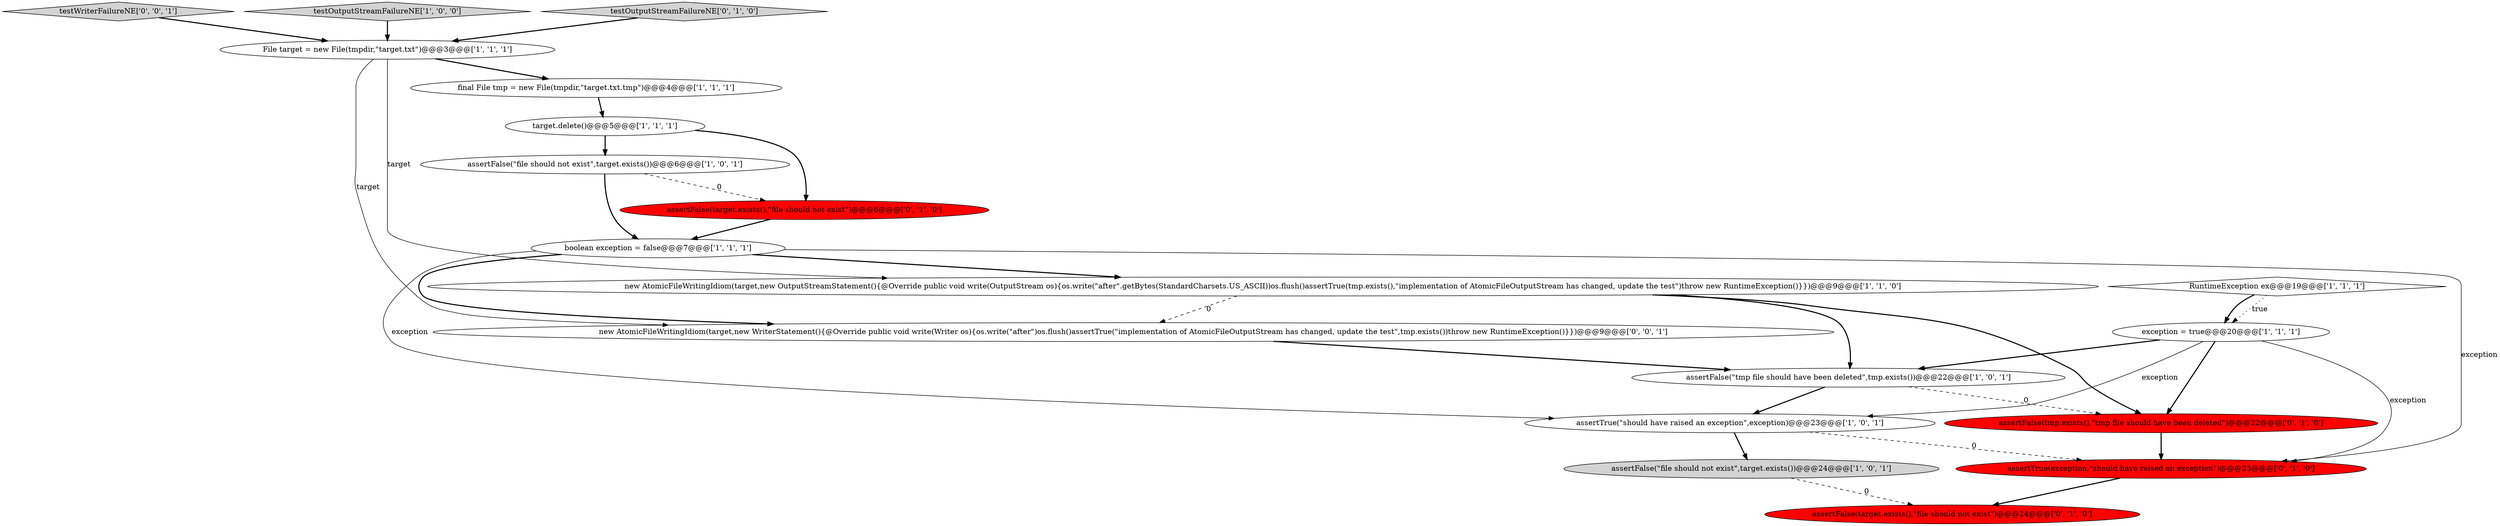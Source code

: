 digraph {
6 [style = filled, label = "assertFalse(\"file should not exist\",target.exists())@@@24@@@['1', '0', '1']", fillcolor = lightgray, shape = ellipse image = "AAA0AAABBB1BBB"];
8 [style = filled, label = "assertFalse(\"file should not exist\",target.exists())@@@6@@@['1', '0', '1']", fillcolor = white, shape = ellipse image = "AAA0AAABBB1BBB"];
3 [style = filled, label = "exception = true@@@20@@@['1', '1', '1']", fillcolor = white, shape = ellipse image = "AAA0AAABBB1BBB"];
14 [style = filled, label = "assertFalse(target.exists(),\"file should not exist\")@@@24@@@['0', '1', '0']", fillcolor = red, shape = ellipse image = "AAA1AAABBB2BBB"];
12 [style = filled, label = "assertTrue(exception,\"should have raised an exception\")@@@23@@@['0', '1', '0']", fillcolor = red, shape = ellipse image = "AAA1AAABBB2BBB"];
18 [style = filled, label = "testWriterFailureNE['0', '0', '1']", fillcolor = lightgray, shape = diamond image = "AAA0AAABBB3BBB"];
0 [style = filled, label = "File target = new File(tmpdir,\"target.txt\")@@@3@@@['1', '1', '1']", fillcolor = white, shape = ellipse image = "AAA0AAABBB1BBB"];
2 [style = filled, label = "new AtomicFileWritingIdiom(target,new OutputStreamStatement(){@Override public void write(OutputStream os){os.write(\"after\".getBytes(StandardCharsets.US_ASCII))os.flush()assertTrue(tmp.exists(),\"implementation of AtomicFileOutputStream has changed, update the test\")throw new RuntimeException()}})@@@9@@@['1', '1', '0']", fillcolor = white, shape = ellipse image = "AAA0AAABBB1BBB"];
16 [style = filled, label = "assertFalse(tmp.exists(),\"tmp file should have been deleted\")@@@22@@@['0', '1', '0']", fillcolor = red, shape = ellipse image = "AAA1AAABBB2BBB"];
4 [style = filled, label = "boolean exception = false@@@7@@@['1', '1', '1']", fillcolor = white, shape = ellipse image = "AAA0AAABBB1BBB"];
7 [style = filled, label = "target.delete()@@@5@@@['1', '1', '1']", fillcolor = white, shape = ellipse image = "AAA0AAABBB1BBB"];
5 [style = filled, label = "testOutputStreamFailureNE['1', '0', '0']", fillcolor = lightgray, shape = diamond image = "AAA0AAABBB1BBB"];
9 [style = filled, label = "assertFalse(\"tmp file should have been deleted\",tmp.exists())@@@22@@@['1', '0', '1']", fillcolor = white, shape = ellipse image = "AAA0AAABBB1BBB"];
15 [style = filled, label = "testOutputStreamFailureNE['0', '1', '0']", fillcolor = lightgray, shape = diamond image = "AAA0AAABBB2BBB"];
10 [style = filled, label = "assertTrue(\"should have raised an exception\",exception)@@@23@@@['1', '0', '1']", fillcolor = white, shape = ellipse image = "AAA0AAABBB1BBB"];
13 [style = filled, label = "assertFalse(target.exists(),\"file should not exist\")@@@6@@@['0', '1', '0']", fillcolor = red, shape = ellipse image = "AAA1AAABBB2BBB"];
1 [style = filled, label = "final File tmp = new File(tmpdir,\"target.txt.tmp\")@@@4@@@['1', '1', '1']", fillcolor = white, shape = ellipse image = "AAA0AAABBB1BBB"];
17 [style = filled, label = "new AtomicFileWritingIdiom(target,new WriterStatement(){@Override public void write(Writer os){os.write(\"after\")os.flush()assertTrue(\"implementation of AtomicFileOutputStream has changed, update the test\",tmp.exists())throw new RuntimeException()}})@@@9@@@['0', '0', '1']", fillcolor = white, shape = ellipse image = "AAA0AAABBB3BBB"];
11 [style = filled, label = "RuntimeException ex@@@19@@@['1', '1', '1']", fillcolor = white, shape = diamond image = "AAA0AAABBB1BBB"];
7->13 [style = bold, label=""];
9->16 [style = dashed, label="0"];
4->17 [style = bold, label=""];
17->9 [style = bold, label=""];
10->12 [style = dashed, label="0"];
4->12 [style = solid, label="exception"];
4->2 [style = bold, label=""];
2->9 [style = bold, label=""];
9->10 [style = bold, label=""];
3->16 [style = bold, label=""];
6->14 [style = dashed, label="0"];
7->8 [style = bold, label=""];
2->17 [style = dashed, label="0"];
1->7 [style = bold, label=""];
10->6 [style = bold, label=""];
3->10 [style = solid, label="exception"];
8->13 [style = dashed, label="0"];
3->9 [style = bold, label=""];
5->0 [style = bold, label=""];
0->17 [style = solid, label="target"];
11->3 [style = bold, label=""];
4->10 [style = solid, label="exception"];
0->1 [style = bold, label=""];
15->0 [style = bold, label=""];
12->14 [style = bold, label=""];
8->4 [style = bold, label=""];
3->12 [style = solid, label="exception"];
11->3 [style = dotted, label="true"];
16->12 [style = bold, label=""];
18->0 [style = bold, label=""];
0->2 [style = solid, label="target"];
13->4 [style = bold, label=""];
2->16 [style = bold, label=""];
}
